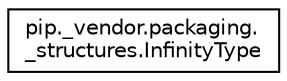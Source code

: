 digraph "Graphical Class Hierarchy"
{
 // LATEX_PDF_SIZE
  edge [fontname="Helvetica",fontsize="10",labelfontname="Helvetica",labelfontsize="10"];
  node [fontname="Helvetica",fontsize="10",shape=record];
  rankdir="LR";
  Node0 [label="pip._vendor.packaging.\l_structures.InfinityType",height=0.2,width=0.4,color="black", fillcolor="white", style="filled",URL="$classpip_1_1__vendor_1_1packaging_1_1__structures_1_1InfinityType.html",tooltip=" "];
}
